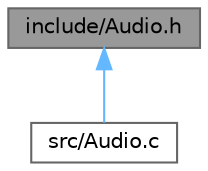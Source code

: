 digraph "include/Audio.h"
{
 // LATEX_PDF_SIZE
  bgcolor="transparent";
  edge [fontname=Helvetica,fontsize=10,labelfontname=Helvetica,labelfontsize=10];
  node [fontname=Helvetica,fontsize=10,shape=box,height=0.2,width=0.4];
  Node1 [id="Node000001",label="include/Audio.h",height=0.2,width=0.4,color="gray40", fillcolor="grey60", style="filled", fontcolor="black",tooltip="Gestion de l'audio pour l'application."];
  Node1 -> Node2 [id="edge1_Node000001_Node000002",dir="back",color="steelblue1",style="solid",tooltip=" "];
  Node2 [id="Node000002",label="src/Audio.c",height=0.2,width=0.4,color="grey40", fillcolor="white", style="filled",URL="$d3/d48/Audio_8c.html",tooltip="Gestion de l'audio."];
}
